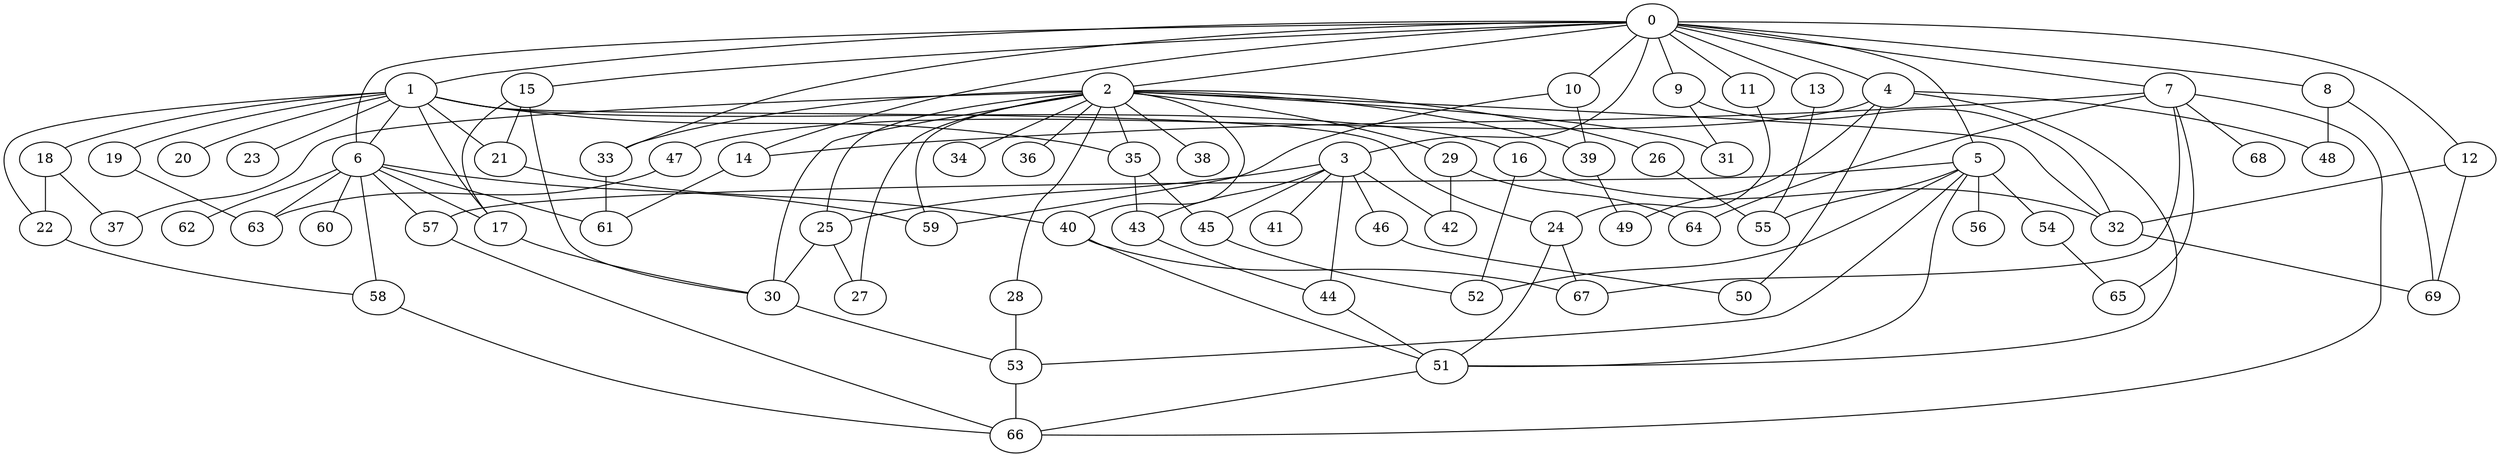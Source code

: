 
graph graphname {
    0 -- 1
0 -- 2
0 -- 3
0 -- 4
0 -- 5
0 -- 6
0 -- 7
0 -- 8
0 -- 9
0 -- 10
0 -- 11
0 -- 12
0 -- 13
0 -- 14
0 -- 15
0 -- 33
1 -- 16
1 -- 17
1 -- 18
1 -- 19
1 -- 20
1 -- 21
1 -- 22
1 -- 23
1 -- 24
1 -- 6
1 -- 35
2 -- 32
2 -- 34
2 -- 35
2 -- 36
2 -- 37
2 -- 38
2 -- 33
2 -- 40
2 -- 39
2 -- 25
2 -- 26
2 -- 27
2 -- 28
2 -- 29
2 -- 30
2 -- 31
2 -- 59
3 -- 41
3 -- 42
3 -- 43
3 -- 44
3 -- 45
3 -- 46
3 -- 25
4 -- 48
4 -- 50
4 -- 49
4 -- 47
4 -- 51
5 -- 51
5 -- 52
5 -- 53
5 -- 54
5 -- 55
5 -- 56
5 -- 57
6 -- 58
6 -- 59
6 -- 60
6 -- 61
6 -- 62
6 -- 63
6 -- 17
6 -- 57
7 -- 64
7 -- 66
7 -- 67
7 -- 68
7 -- 65
7 -- 14
8 -- 69
8 -- 48
9 -- 32
9 -- 31
10 -- 39
10 -- 59
11 -- 24
12 -- 32
12 -- 69
13 -- 55
14 -- 61
15 -- 30
15 -- 17
15 -- 21
16 -- 52
16 -- 32
17 -- 30
18 -- 37
18 -- 22
19 -- 63
21 -- 40
22 -- 58
24 -- 51
24 -- 67
25 -- 30
25 -- 27
26 -- 55
28 -- 53
29 -- 42
29 -- 64
30 -- 53
32 -- 69
33 -- 61
35 -- 45
35 -- 43
39 -- 49
40 -- 51
40 -- 67
43 -- 44
44 -- 51
45 -- 52
46 -- 50
47 -- 63
51 -- 66
53 -- 66
54 -- 65
57 -- 66
58 -- 66

}
